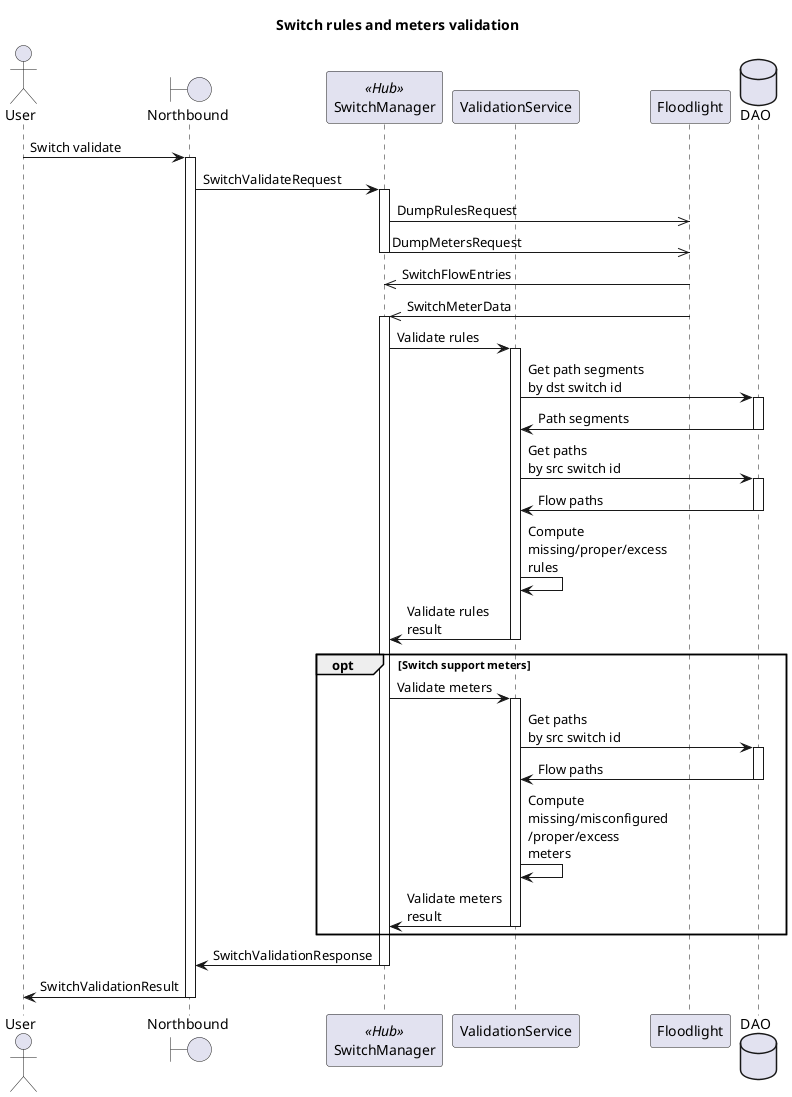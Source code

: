 @startuml
title Switch rules and meters validation

actor User
boundary Northbound as NB
participant SwitchManager << Hub >>
participant ValidationService
participant Floodlight as FL
database DAO

User -> NB : Switch validate

activate NB
NB -> SwitchManager : SwitchValidateRequest
activate SwitchManager

SwitchManager ->> FL : DumpRulesRequest
SwitchManager ->> FL : DumpMetersRequest
deactivate SwitchManager

FL ->> SwitchManager : SwitchFlowEntries
FL ->> SwitchManager : SwitchMeterData

activate SwitchManager
SwitchManager -> ValidationService : Validate rules
activate ValidationService
ValidationService -> DAO : Get path segments\nby dst switch id
activate DAO
DAO -> ValidationService : Path segments
deactivate DAO
ValidationService -> DAO : Get paths\nby src switch id
activate DAO
DAO -> ValidationService : Flow paths
deactivate DAO
ValidationService -> ValidationService : Compute\nmissing/proper/excess\nrules

ValidationService -> SwitchManager : Validate rules\nresult
deactivate ValidationService

opt Switch support meters
    SwitchManager -> ValidationService : Validate meters
    activate ValidationService

    ValidationService -> DAO : Get paths\nby src switch id
    activate DAO
    DAO -> ValidationService : Flow paths
    deactivate DAO
    ValidationService -> ValidationService : Compute\nmissing/misconfigured\n/proper/excess\nmeters

    ValidationService -> SwitchManager : Validate meters\nresult
    deactivate ValidationService
end

SwitchManager -> NB : SwitchValidationResponse
deactivate SwitchManager
NB -> User : SwitchValidationResult
deactivate NB

@enduml
